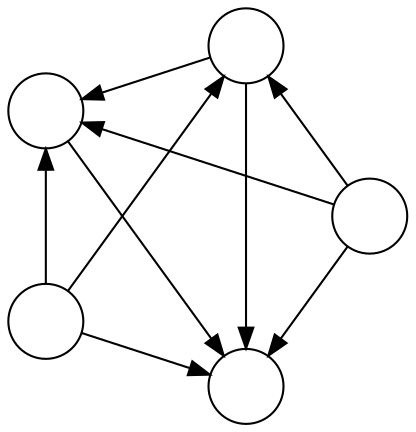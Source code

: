 digraph cycledetectiondag {
	graph [layout=circo];
	node [label="",shape=circle];
	a -> b;
	a -> c;
	a -> e;
	b -> c;
	d -> b;
	b -> e;
	d -> c;
	c -> e;
	d -> e;
}
